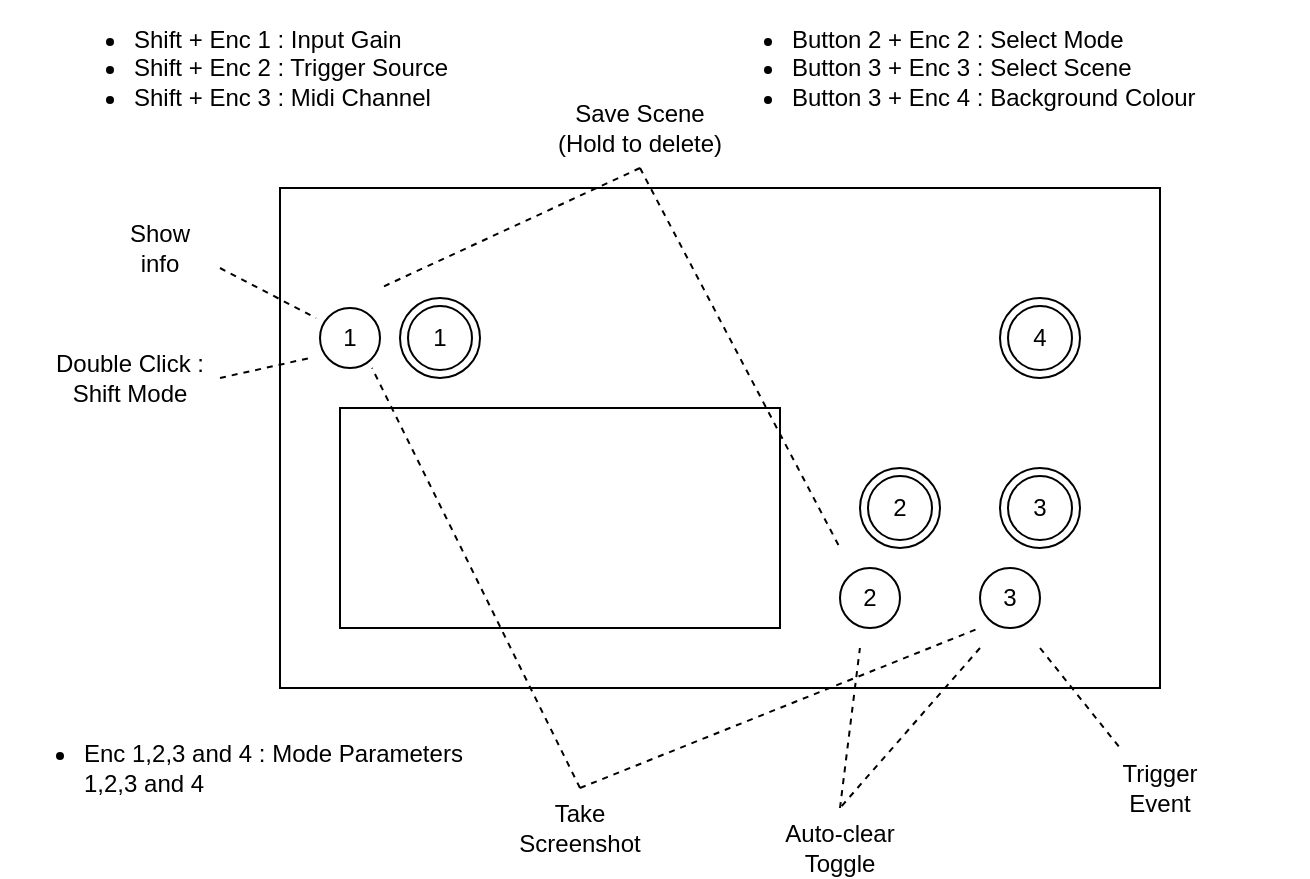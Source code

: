 <mxfile version="13.10.1" type="device"><diagram id="yMGnxRWPQ6J9wMxd8mtD" name="Page-1"><mxGraphModel dx="1219" dy="711" grid="1" gridSize="10" guides="1" tooltips="1" connect="1" arrows="1" fold="1" page="1" pageScale="1" pageWidth="827" pageHeight="1169" math="0" shadow="0"><root><mxCell id="0"/><mxCell id="1" parent="0"/><mxCell id="y5SjLc_aNO4uLENIiDrL-1" value="" style="rounded=0;whiteSpace=wrap;html=1;" parent="1" vertex="1"><mxGeometry x="200" y="310" width="440" height="250" as="geometry"/></mxCell><mxCell id="y5SjLc_aNO4uLENIiDrL-2" value="" style="rounded=0;whiteSpace=wrap;html=1;" parent="1" vertex="1"><mxGeometry x="230" y="420" width="220" height="110" as="geometry"/></mxCell><mxCell id="y5SjLc_aNO4uLENIiDrL-3" value="" style="ellipse;whiteSpace=wrap;html=1;aspect=fixed;" parent="1" vertex="1"><mxGeometry x="220" y="370" width="30" height="30" as="geometry"/></mxCell><mxCell id="y5SjLc_aNO4uLENIiDrL-4" value="" style="ellipse;whiteSpace=wrap;html=1;aspect=fixed;" parent="1" vertex="1"><mxGeometry x="480" y="500" width="30" height="30" as="geometry"/></mxCell><mxCell id="y5SjLc_aNO4uLENIiDrL-5" value="" style="ellipse;whiteSpace=wrap;html=1;aspect=fixed;" parent="1" vertex="1"><mxGeometry x="550" y="500" width="30" height="30" as="geometry"/></mxCell><mxCell id="y5SjLc_aNO4uLENIiDrL-6" value="" style="ellipse;shape=doubleEllipse;whiteSpace=wrap;html=1;aspect=fixed;" parent="1" vertex="1"><mxGeometry x="260" y="365" width="40" height="40" as="geometry"/></mxCell><mxCell id="y5SjLc_aNO4uLENIiDrL-7" value="" style="ellipse;shape=doubleEllipse;whiteSpace=wrap;html=1;aspect=fixed;" parent="1" vertex="1"><mxGeometry x="490" y="450" width="40" height="40" as="geometry"/></mxCell><mxCell id="y5SjLc_aNO4uLENIiDrL-8" value="" style="ellipse;shape=doubleEllipse;whiteSpace=wrap;html=1;aspect=fixed;" parent="1" vertex="1"><mxGeometry x="560" y="450" width="40" height="40" as="geometry"/></mxCell><mxCell id="y5SjLc_aNO4uLENIiDrL-9" value="" style="ellipse;shape=doubleEllipse;whiteSpace=wrap;html=1;aspect=fixed;" parent="1" vertex="1"><mxGeometry x="560" y="365" width="40" height="40" as="geometry"/></mxCell><mxCell id="y5SjLc_aNO4uLENIiDrL-10" value="" style="endArrow=none;dashed=1;html=1;entryX=-0.067;entryY=0.167;entryDx=0;entryDy=0;entryPerimeter=0;" parent="1" target="y5SjLc_aNO4uLENIiDrL-3" edge="1"><mxGeometry width="50" height="50" relative="1" as="geometry"><mxPoint x="170" y="350" as="sourcePoint"/><mxPoint x="130" y="290" as="targetPoint"/></mxGeometry></mxCell><mxCell id="y5SjLc_aNO4uLENIiDrL-11" value="Show info" style="text;html=1;strokeColor=none;fillColor=none;align=center;verticalAlign=middle;whiteSpace=wrap;rounded=0;" parent="1" vertex="1"><mxGeometry x="120" y="330" width="40" height="20" as="geometry"/></mxCell><mxCell id="y5SjLc_aNO4uLENIiDrL-12" value="" style="endArrow=none;dashed=1;html=1;" parent="1" edge="1"><mxGeometry width="50" height="50" relative="1" as="geometry"><mxPoint x="580" y="540" as="sourcePoint"/><mxPoint x="620" y="590" as="targetPoint"/></mxGeometry></mxCell><mxCell id="y5SjLc_aNO4uLENIiDrL-13" value="Trigger Event" style="text;html=1;strokeColor=none;fillColor=none;align=center;verticalAlign=middle;whiteSpace=wrap;rounded=0;" parent="1" vertex="1"><mxGeometry x="620" y="600" width="40" height="20" as="geometry"/></mxCell><mxCell id="y5SjLc_aNO4uLENIiDrL-16" value="1" style="text;html=1;strokeColor=none;fillColor=none;align=center;verticalAlign=middle;whiteSpace=wrap;rounded=0;" parent="1" vertex="1"><mxGeometry x="260" y="375" width="40" height="20" as="geometry"/></mxCell><mxCell id="y5SjLc_aNO4uLENIiDrL-17" value="4" style="text;html=1;strokeColor=none;fillColor=none;align=center;verticalAlign=middle;whiteSpace=wrap;rounded=0;" parent="1" vertex="1"><mxGeometry x="560" y="375" width="40" height="20" as="geometry"/></mxCell><mxCell id="y5SjLc_aNO4uLENIiDrL-18" value="2" style="text;html=1;strokeColor=none;fillColor=none;align=center;verticalAlign=middle;whiteSpace=wrap;rounded=0;" parent="1" vertex="1"><mxGeometry x="490" y="460" width="40" height="20" as="geometry"/></mxCell><mxCell id="y5SjLc_aNO4uLENIiDrL-20" value="3" style="text;html=1;strokeColor=none;fillColor=none;align=center;verticalAlign=middle;whiteSpace=wrap;rounded=0;" parent="1" vertex="1"><mxGeometry x="560" y="460" width="40" height="20" as="geometry"/></mxCell><mxCell id="y5SjLc_aNO4uLENIiDrL-21" value="" style="endArrow=none;dashed=1;html=1;entryX=0.659;entryY=0.92;entryDx=0;entryDy=0;entryPerimeter=0;" parent="1" target="y5SjLc_aNO4uLENIiDrL-1" edge="1"><mxGeometry width="50" height="50" relative="1" as="geometry"><mxPoint x="480" y="620" as="sourcePoint"/><mxPoint x="439" y="585" as="targetPoint"/></mxGeometry></mxCell><mxCell id="y5SjLc_aNO4uLENIiDrL-22" value="" style="endArrow=none;dashed=1;html=1;" parent="1" edge="1"><mxGeometry width="50" height="50" relative="1" as="geometry"><mxPoint x="550" y="540" as="sourcePoint"/><mxPoint x="480" y="620" as="targetPoint"/></mxGeometry></mxCell><mxCell id="y5SjLc_aNO4uLENIiDrL-23" value="Auto-clear Toggle" style="text;html=1;strokeColor=none;fillColor=none;align=center;verticalAlign=middle;whiteSpace=wrap;rounded=0;" parent="1" vertex="1"><mxGeometry x="445" y="630" width="70" height="20" as="geometry"/></mxCell><mxCell id="y5SjLc_aNO4uLENIiDrL-24" value="" style="endArrow=none;dashed=1;html=1;entryX=0.795;entryY=0.88;entryDx=0;entryDy=0;entryPerimeter=0;" parent="1" target="y5SjLc_aNO4uLENIiDrL-1" edge="1"><mxGeometry width="50" height="50" relative="1" as="geometry"><mxPoint x="350" y="610" as="sourcePoint"/><mxPoint x="440" y="390" as="targetPoint"/></mxGeometry></mxCell><mxCell id="y5SjLc_aNO4uLENIiDrL-25" value="" style="endArrow=none;dashed=1;html=1;" parent="1" edge="1"><mxGeometry width="50" height="50" relative="1" as="geometry"><mxPoint x="350" y="610" as="sourcePoint"/><mxPoint x="246" y="400" as="targetPoint"/></mxGeometry></mxCell><mxCell id="y5SjLc_aNO4uLENIiDrL-26" value="Take Screenshot" style="text;html=1;strokeColor=none;fillColor=none;align=center;verticalAlign=middle;whiteSpace=wrap;rounded=0;" parent="1" vertex="1"><mxGeometry x="330" y="620" width="40" height="20" as="geometry"/></mxCell><mxCell id="y5SjLc_aNO4uLENIiDrL-27" value="" style="endArrow=none;dashed=1;html=1;entryX=0.114;entryY=0.2;entryDx=0;entryDy=0;entryPerimeter=0;" parent="1" target="y5SjLc_aNO4uLENIiDrL-1" edge="1"><mxGeometry width="50" height="50" relative="1" as="geometry"><mxPoint x="380" y="300" as="sourcePoint"/><mxPoint x="440" y="390" as="targetPoint"/></mxGeometry></mxCell><mxCell id="y5SjLc_aNO4uLENIiDrL-28" value="" style="endArrow=none;dashed=1;html=1;" parent="1" edge="1"><mxGeometry width="50" height="50" relative="1" as="geometry"><mxPoint x="380" y="300" as="sourcePoint"/><mxPoint x="480" y="490" as="targetPoint"/></mxGeometry></mxCell><mxCell id="y5SjLc_aNO4uLENIiDrL-29" value="&lt;div&gt;Save Scene&lt;/div&gt;&lt;div&gt;(Hold to delete)&lt;br&gt;&lt;/div&gt;" style="text;html=1;strokeColor=none;fillColor=none;align=center;verticalAlign=middle;whiteSpace=wrap;rounded=0;" parent="1" vertex="1"><mxGeometry x="330" y="270" width="100" height="20" as="geometry"/></mxCell><mxCell id="y5SjLc_aNO4uLENIiDrL-30" value="1" style="text;html=1;strokeColor=none;fillColor=none;align=center;verticalAlign=middle;whiteSpace=wrap;rounded=0;" parent="1" vertex="1"><mxGeometry x="215" y="375" width="40" height="20" as="geometry"/></mxCell><mxCell id="y5SjLc_aNO4uLENIiDrL-31" value="2" style="text;html=1;strokeColor=none;fillColor=none;align=center;verticalAlign=middle;whiteSpace=wrap;rounded=0;" parent="1" vertex="1"><mxGeometry x="475" y="505" width="40" height="20" as="geometry"/></mxCell><mxCell id="y5SjLc_aNO4uLENIiDrL-32" value="3" style="text;html=1;strokeColor=none;fillColor=none;align=center;verticalAlign=middle;whiteSpace=wrap;rounded=0;" parent="1" vertex="1"><mxGeometry x="545" y="505" width="40" height="20" as="geometry"/></mxCell><mxCell id="y5SjLc_aNO4uLENIiDrL-33" value="&lt;div align=&quot;left&quot;&gt;&lt;ul&gt;&lt;li&gt;Button 2 + Enc 2 : Select Mode&lt;/li&gt;&lt;li&gt;Button 3 + Enc 3 : Select Scene&lt;/li&gt;&lt;li&gt;Button 3 + Enc 4 : Background Colour&lt;br&gt;&lt;/li&gt;&lt;/ul&gt;&lt;/div&gt;" style="text;html=1;strokeColor=none;fillColor=none;align=left;verticalAlign=middle;whiteSpace=wrap;rounded=0;" parent="1" vertex="1"><mxGeometry x="414" y="220" width="300" height="60" as="geometry"/></mxCell><mxCell id="y5SjLc_aNO4uLENIiDrL-35" value="&lt;div align=&quot;left&quot;&gt;&lt;ul&gt;&lt;li&gt;Enc 1,2,3 and 4 : Mode Parameters 1,2,3 and 4&lt;br&gt;&lt;/li&gt;&lt;/ul&gt;&lt;/div&gt;" style="text;html=1;strokeColor=none;fillColor=none;align=left;verticalAlign=middle;whiteSpace=wrap;rounded=0;" parent="1" vertex="1"><mxGeometry x="60" y="590" width="240" height="20" as="geometry"/></mxCell><mxCell id="0hiXGuCEtbDf4v5mDy3c-1" value="" style="endArrow=none;dashed=1;html=1;entryX=0;entryY=1;entryDx=0;entryDy=0;" parent="1" target="y5SjLc_aNO4uLENIiDrL-30" edge="1"><mxGeometry width="50" height="50" relative="1" as="geometry"><mxPoint x="170" y="405" as="sourcePoint"/><mxPoint x="217.99" y="420" as="targetPoint"/></mxGeometry></mxCell><mxCell id="0hiXGuCEtbDf4v5mDy3c-2" value="Double Click : Shift Mode" style="text;html=1;strokeColor=none;fillColor=none;align=center;verticalAlign=middle;whiteSpace=wrap;rounded=0;" parent="1" vertex="1"><mxGeometry x="80" y="395" width="90" height="20" as="geometry"/></mxCell><mxCell id="0hiXGuCEtbDf4v5mDy3c-3" value="&lt;div align=&quot;left&quot;&gt;&lt;ul&gt;&lt;li&gt;Shift + Enc 1 : Input Gain&lt;/li&gt;&lt;li&gt;Shift + Enc 2 : Trigger Source&lt;/li&gt;&lt;li&gt;Shift + Enc 3 : Midi Channel&lt;br&gt;&lt;/li&gt;&lt;/ul&gt;&lt;/div&gt;" style="text;html=1;strokeColor=none;fillColor=none;align=left;verticalAlign=middle;whiteSpace=wrap;rounded=0;" parent="1" vertex="1"><mxGeometry x="85" y="220" width="300" height="60" as="geometry"/></mxCell></root></mxGraphModel></diagram></mxfile>